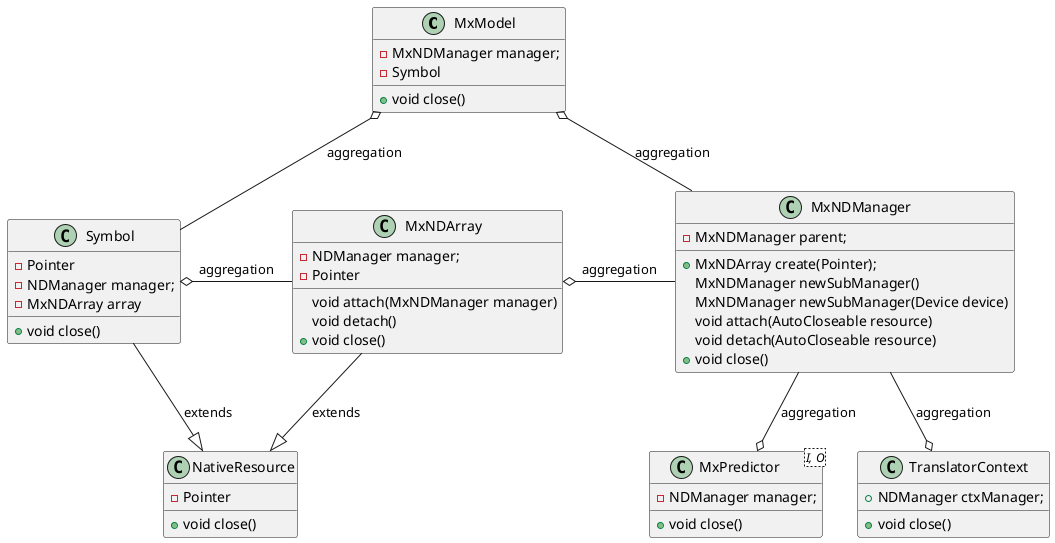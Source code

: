 @startuml
class MxModel {
    -MxNDManager manager;
    -Symbol
    +void close()
}

class MxPredictor<I, O> {
    -NDManager manager;
    +void close()
}

class TranslatorContext {
    +NDManager ctxManager;
    +void close()
}

class MxNDManager {
    -MxNDManager parent;
    +MxNDArray create(Pointer);
    MxNDManager newSubManager()
    MxNDManager newSubManager(Device device)
    void attach(AutoCloseable resource)
    void detach(AutoCloseable resource)
    +void close()
}

class MxNDArray {
    -NDManager manager;
    -Pointer
    void attach(MxNDManager manager)
    void detach()
    +void close()
}

class NativeResource {
    -Pointer
    +void close()
}

class Symbol {
    -Pointer
    -NDManager manager;
    -MxNDArray array
    +void close()
}

MxModel o-- Symbol : aggregation
MxModel o-- MxNDManager : aggregation
Symbol o-right- MxNDArray : aggregation

MxNDArray --|> NativeResource : extends
Symbol --|> NativeResource : extends


MxNDArray o-right- MxNDManager : aggregation
MxPredictor o-up- MxNDManager : aggregation
TranslatorContext o-up- MxNDManager : aggregation



@enduml
